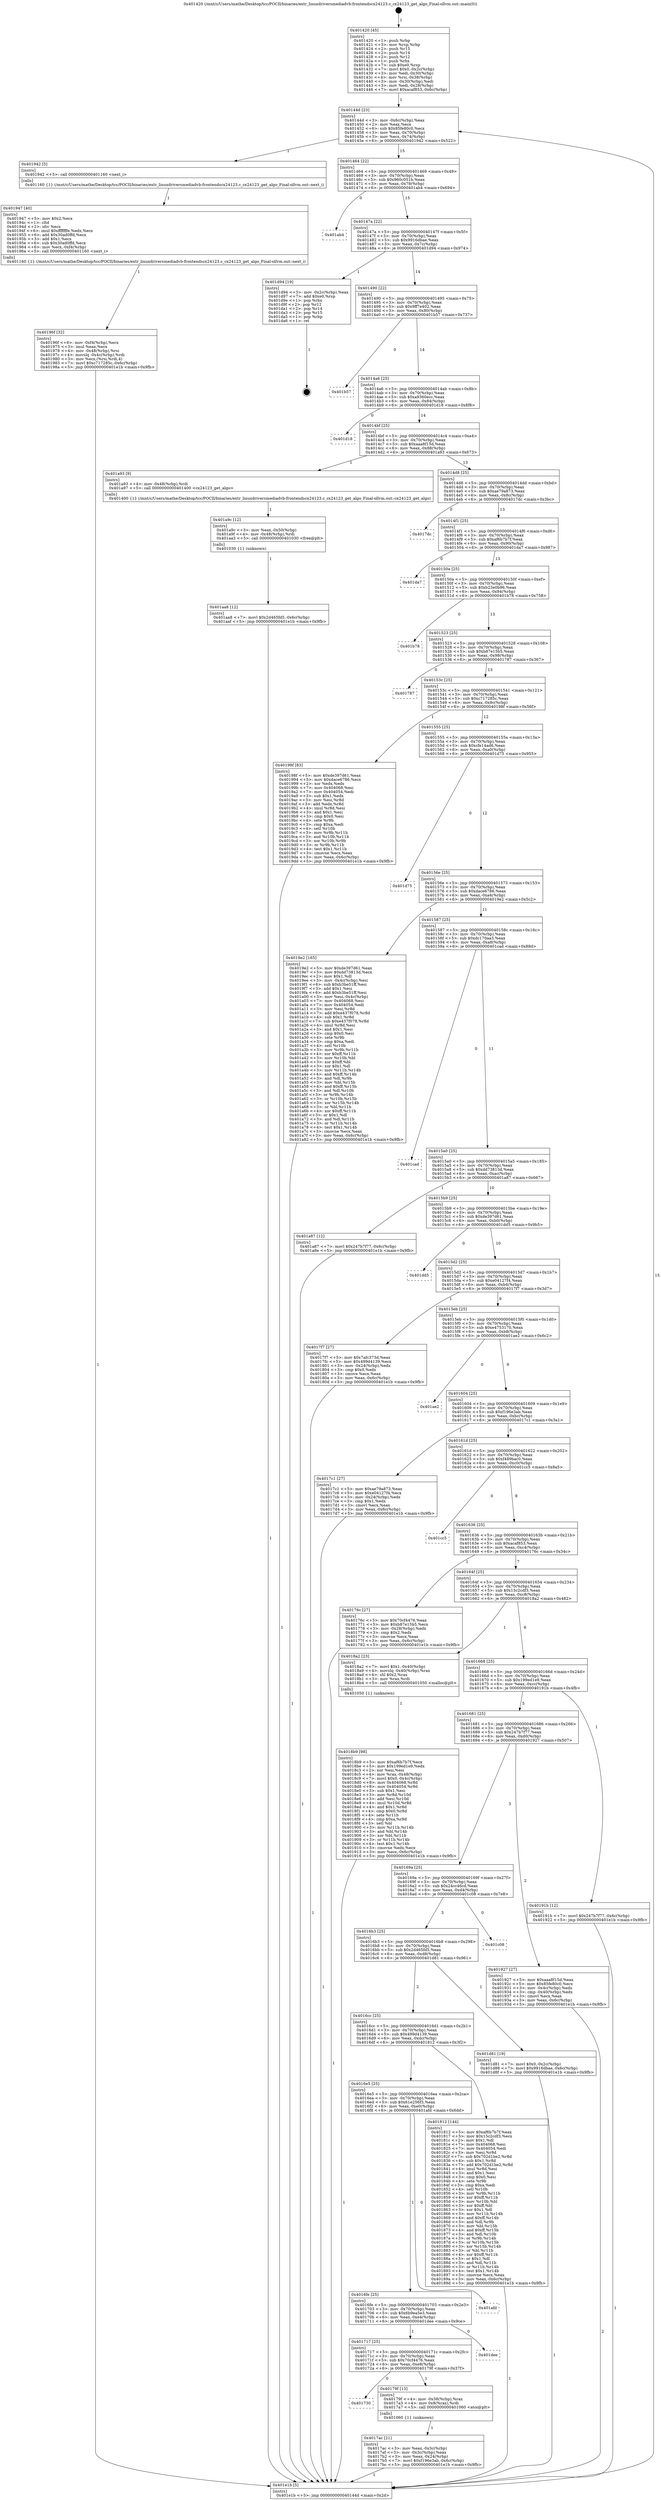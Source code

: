 digraph "0x401420" {
  label = "0x401420 (/mnt/c/Users/mathe/Desktop/tcc/POCII/binaries/extr_linuxdriversmediadvb-frontendscx24123.c_cx24123_get_algo_Final-ollvm.out::main(0))"
  labelloc = "t"
  node[shape=record]

  Entry [label="",width=0.3,height=0.3,shape=circle,fillcolor=black,style=filled]
  "0x40144d" [label="{
     0x40144d [23]\l
     | [instrs]\l
     &nbsp;&nbsp;0x40144d \<+3\>: mov -0x6c(%rbp),%eax\l
     &nbsp;&nbsp;0x401450 \<+2\>: mov %eax,%ecx\l
     &nbsp;&nbsp;0x401452 \<+6\>: sub $0x85fe80c0,%ecx\l
     &nbsp;&nbsp;0x401458 \<+3\>: mov %eax,-0x70(%rbp)\l
     &nbsp;&nbsp;0x40145b \<+3\>: mov %ecx,-0x74(%rbp)\l
     &nbsp;&nbsp;0x40145e \<+6\>: je 0000000000401942 \<main+0x522\>\l
  }"]
  "0x401942" [label="{
     0x401942 [5]\l
     | [instrs]\l
     &nbsp;&nbsp;0x401942 \<+5\>: call 0000000000401160 \<next_i\>\l
     | [calls]\l
     &nbsp;&nbsp;0x401160 \{1\} (/mnt/c/Users/mathe/Desktop/tcc/POCII/binaries/extr_linuxdriversmediadvb-frontendscx24123.c_cx24123_get_algo_Final-ollvm.out::next_i)\l
  }"]
  "0x401464" [label="{
     0x401464 [22]\l
     | [instrs]\l
     &nbsp;&nbsp;0x401464 \<+5\>: jmp 0000000000401469 \<main+0x49\>\l
     &nbsp;&nbsp;0x401469 \<+3\>: mov -0x70(%rbp),%eax\l
     &nbsp;&nbsp;0x40146c \<+5\>: sub $0x960c051b,%eax\l
     &nbsp;&nbsp;0x401471 \<+3\>: mov %eax,-0x78(%rbp)\l
     &nbsp;&nbsp;0x401474 \<+6\>: je 0000000000401ab4 \<main+0x694\>\l
  }"]
  Exit [label="",width=0.3,height=0.3,shape=circle,fillcolor=black,style=filled,peripheries=2]
  "0x401ab4" [label="{
     0x401ab4\l
  }", style=dashed]
  "0x40147a" [label="{
     0x40147a [22]\l
     | [instrs]\l
     &nbsp;&nbsp;0x40147a \<+5\>: jmp 000000000040147f \<main+0x5f\>\l
     &nbsp;&nbsp;0x40147f \<+3\>: mov -0x70(%rbp),%eax\l
     &nbsp;&nbsp;0x401482 \<+5\>: sub $0x9916dbae,%eax\l
     &nbsp;&nbsp;0x401487 \<+3\>: mov %eax,-0x7c(%rbp)\l
     &nbsp;&nbsp;0x40148a \<+6\>: je 0000000000401d94 \<main+0x974\>\l
  }"]
  "0x401aa8" [label="{
     0x401aa8 [12]\l
     | [instrs]\l
     &nbsp;&nbsp;0x401aa8 \<+7\>: movl $0x2d465fd5,-0x6c(%rbp)\l
     &nbsp;&nbsp;0x401aaf \<+5\>: jmp 0000000000401e1b \<main+0x9fb\>\l
  }"]
  "0x401d94" [label="{
     0x401d94 [19]\l
     | [instrs]\l
     &nbsp;&nbsp;0x401d94 \<+3\>: mov -0x2c(%rbp),%eax\l
     &nbsp;&nbsp;0x401d97 \<+7\>: add $0xe0,%rsp\l
     &nbsp;&nbsp;0x401d9e \<+1\>: pop %rbx\l
     &nbsp;&nbsp;0x401d9f \<+2\>: pop %r12\l
     &nbsp;&nbsp;0x401da1 \<+2\>: pop %r14\l
     &nbsp;&nbsp;0x401da3 \<+2\>: pop %r15\l
     &nbsp;&nbsp;0x401da5 \<+1\>: pop %rbp\l
     &nbsp;&nbsp;0x401da6 \<+1\>: ret\l
  }"]
  "0x401490" [label="{
     0x401490 [22]\l
     | [instrs]\l
     &nbsp;&nbsp;0x401490 \<+5\>: jmp 0000000000401495 \<main+0x75\>\l
     &nbsp;&nbsp;0x401495 \<+3\>: mov -0x70(%rbp),%eax\l
     &nbsp;&nbsp;0x401498 \<+5\>: sub $0x9ff7e402,%eax\l
     &nbsp;&nbsp;0x40149d \<+3\>: mov %eax,-0x80(%rbp)\l
     &nbsp;&nbsp;0x4014a0 \<+6\>: je 0000000000401b57 \<main+0x737\>\l
  }"]
  "0x401a9c" [label="{
     0x401a9c [12]\l
     | [instrs]\l
     &nbsp;&nbsp;0x401a9c \<+3\>: mov %eax,-0x50(%rbp)\l
     &nbsp;&nbsp;0x401a9f \<+4\>: mov -0x48(%rbp),%rdi\l
     &nbsp;&nbsp;0x401aa3 \<+5\>: call 0000000000401030 \<free@plt\>\l
     | [calls]\l
     &nbsp;&nbsp;0x401030 \{1\} (unknown)\l
  }"]
  "0x401b57" [label="{
     0x401b57\l
  }", style=dashed]
  "0x4014a6" [label="{
     0x4014a6 [25]\l
     | [instrs]\l
     &nbsp;&nbsp;0x4014a6 \<+5\>: jmp 00000000004014ab \<main+0x8b\>\l
     &nbsp;&nbsp;0x4014ab \<+3\>: mov -0x70(%rbp),%eax\l
     &nbsp;&nbsp;0x4014ae \<+5\>: sub $0xa9360ecc,%eax\l
     &nbsp;&nbsp;0x4014b3 \<+6\>: mov %eax,-0x84(%rbp)\l
     &nbsp;&nbsp;0x4014b9 \<+6\>: je 0000000000401d18 \<main+0x8f8\>\l
  }"]
  "0x40196f" [label="{
     0x40196f [32]\l
     | [instrs]\l
     &nbsp;&nbsp;0x40196f \<+6\>: mov -0xf4(%rbp),%ecx\l
     &nbsp;&nbsp;0x401975 \<+3\>: imul %eax,%ecx\l
     &nbsp;&nbsp;0x401978 \<+4\>: mov -0x48(%rbp),%rsi\l
     &nbsp;&nbsp;0x40197c \<+4\>: movslq -0x4c(%rbp),%rdi\l
     &nbsp;&nbsp;0x401980 \<+3\>: mov %ecx,(%rsi,%rdi,4)\l
     &nbsp;&nbsp;0x401983 \<+7\>: movl $0xc717285c,-0x6c(%rbp)\l
     &nbsp;&nbsp;0x40198a \<+5\>: jmp 0000000000401e1b \<main+0x9fb\>\l
  }"]
  "0x401d18" [label="{
     0x401d18\l
  }", style=dashed]
  "0x4014bf" [label="{
     0x4014bf [25]\l
     | [instrs]\l
     &nbsp;&nbsp;0x4014bf \<+5\>: jmp 00000000004014c4 \<main+0xa4\>\l
     &nbsp;&nbsp;0x4014c4 \<+3\>: mov -0x70(%rbp),%eax\l
     &nbsp;&nbsp;0x4014c7 \<+5\>: sub $0xaaa8f15d,%eax\l
     &nbsp;&nbsp;0x4014cc \<+6\>: mov %eax,-0x88(%rbp)\l
     &nbsp;&nbsp;0x4014d2 \<+6\>: je 0000000000401a93 \<main+0x673\>\l
  }"]
  "0x401947" [label="{
     0x401947 [40]\l
     | [instrs]\l
     &nbsp;&nbsp;0x401947 \<+5\>: mov $0x2,%ecx\l
     &nbsp;&nbsp;0x40194c \<+1\>: cltd\l
     &nbsp;&nbsp;0x40194d \<+2\>: idiv %ecx\l
     &nbsp;&nbsp;0x40194f \<+6\>: imul $0xfffffffe,%edx,%ecx\l
     &nbsp;&nbsp;0x401955 \<+6\>: add $0x30ad0ffd,%ecx\l
     &nbsp;&nbsp;0x40195b \<+3\>: add $0x1,%ecx\l
     &nbsp;&nbsp;0x40195e \<+6\>: sub $0x30ad0ffd,%ecx\l
     &nbsp;&nbsp;0x401964 \<+6\>: mov %ecx,-0xf4(%rbp)\l
     &nbsp;&nbsp;0x40196a \<+5\>: call 0000000000401160 \<next_i\>\l
     | [calls]\l
     &nbsp;&nbsp;0x401160 \{1\} (/mnt/c/Users/mathe/Desktop/tcc/POCII/binaries/extr_linuxdriversmediadvb-frontendscx24123.c_cx24123_get_algo_Final-ollvm.out::next_i)\l
  }"]
  "0x401a93" [label="{
     0x401a93 [9]\l
     | [instrs]\l
     &nbsp;&nbsp;0x401a93 \<+4\>: mov -0x48(%rbp),%rdi\l
     &nbsp;&nbsp;0x401a97 \<+5\>: call 0000000000401400 \<cx24123_get_algo\>\l
     | [calls]\l
     &nbsp;&nbsp;0x401400 \{1\} (/mnt/c/Users/mathe/Desktop/tcc/POCII/binaries/extr_linuxdriversmediadvb-frontendscx24123.c_cx24123_get_algo_Final-ollvm.out::cx24123_get_algo)\l
  }"]
  "0x4014d8" [label="{
     0x4014d8 [25]\l
     | [instrs]\l
     &nbsp;&nbsp;0x4014d8 \<+5\>: jmp 00000000004014dd \<main+0xbd\>\l
     &nbsp;&nbsp;0x4014dd \<+3\>: mov -0x70(%rbp),%eax\l
     &nbsp;&nbsp;0x4014e0 \<+5\>: sub $0xae79a873,%eax\l
     &nbsp;&nbsp;0x4014e5 \<+6\>: mov %eax,-0x8c(%rbp)\l
     &nbsp;&nbsp;0x4014eb \<+6\>: je 00000000004017dc \<main+0x3bc\>\l
  }"]
  "0x4018b9" [label="{
     0x4018b9 [98]\l
     | [instrs]\l
     &nbsp;&nbsp;0x4018b9 \<+5\>: mov $0xaf6b7b7f,%ecx\l
     &nbsp;&nbsp;0x4018be \<+5\>: mov $0x199ed1e9,%edx\l
     &nbsp;&nbsp;0x4018c3 \<+2\>: xor %esi,%esi\l
     &nbsp;&nbsp;0x4018c5 \<+4\>: mov %rax,-0x48(%rbp)\l
     &nbsp;&nbsp;0x4018c9 \<+7\>: movl $0x0,-0x4c(%rbp)\l
     &nbsp;&nbsp;0x4018d0 \<+8\>: mov 0x404068,%r8d\l
     &nbsp;&nbsp;0x4018d8 \<+8\>: mov 0x404054,%r9d\l
     &nbsp;&nbsp;0x4018e0 \<+3\>: sub $0x1,%esi\l
     &nbsp;&nbsp;0x4018e3 \<+3\>: mov %r8d,%r10d\l
     &nbsp;&nbsp;0x4018e6 \<+3\>: add %esi,%r10d\l
     &nbsp;&nbsp;0x4018e9 \<+4\>: imul %r10d,%r8d\l
     &nbsp;&nbsp;0x4018ed \<+4\>: and $0x1,%r8d\l
     &nbsp;&nbsp;0x4018f1 \<+4\>: cmp $0x0,%r8d\l
     &nbsp;&nbsp;0x4018f5 \<+4\>: sete %r11b\l
     &nbsp;&nbsp;0x4018f9 \<+4\>: cmp $0xa,%r9d\l
     &nbsp;&nbsp;0x4018fd \<+3\>: setl %bl\l
     &nbsp;&nbsp;0x401900 \<+3\>: mov %r11b,%r14b\l
     &nbsp;&nbsp;0x401903 \<+3\>: and %bl,%r14b\l
     &nbsp;&nbsp;0x401906 \<+3\>: xor %bl,%r11b\l
     &nbsp;&nbsp;0x401909 \<+3\>: or %r11b,%r14b\l
     &nbsp;&nbsp;0x40190c \<+4\>: test $0x1,%r14b\l
     &nbsp;&nbsp;0x401910 \<+3\>: cmovne %edx,%ecx\l
     &nbsp;&nbsp;0x401913 \<+3\>: mov %ecx,-0x6c(%rbp)\l
     &nbsp;&nbsp;0x401916 \<+5\>: jmp 0000000000401e1b \<main+0x9fb\>\l
  }"]
  "0x4017dc" [label="{
     0x4017dc\l
  }", style=dashed]
  "0x4014f1" [label="{
     0x4014f1 [25]\l
     | [instrs]\l
     &nbsp;&nbsp;0x4014f1 \<+5\>: jmp 00000000004014f6 \<main+0xd6\>\l
     &nbsp;&nbsp;0x4014f6 \<+3\>: mov -0x70(%rbp),%eax\l
     &nbsp;&nbsp;0x4014f9 \<+5\>: sub $0xaf6b7b7f,%eax\l
     &nbsp;&nbsp;0x4014fe \<+6\>: mov %eax,-0x90(%rbp)\l
     &nbsp;&nbsp;0x401504 \<+6\>: je 0000000000401da7 \<main+0x987\>\l
  }"]
  "0x4017ac" [label="{
     0x4017ac [21]\l
     | [instrs]\l
     &nbsp;&nbsp;0x4017ac \<+3\>: mov %eax,-0x3c(%rbp)\l
     &nbsp;&nbsp;0x4017af \<+3\>: mov -0x3c(%rbp),%eax\l
     &nbsp;&nbsp;0x4017b2 \<+3\>: mov %eax,-0x24(%rbp)\l
     &nbsp;&nbsp;0x4017b5 \<+7\>: movl $0xf196e3ab,-0x6c(%rbp)\l
     &nbsp;&nbsp;0x4017bc \<+5\>: jmp 0000000000401e1b \<main+0x9fb\>\l
  }"]
  "0x401da7" [label="{
     0x401da7\l
  }", style=dashed]
  "0x40150a" [label="{
     0x40150a [25]\l
     | [instrs]\l
     &nbsp;&nbsp;0x40150a \<+5\>: jmp 000000000040150f \<main+0xef\>\l
     &nbsp;&nbsp;0x40150f \<+3\>: mov -0x70(%rbp),%eax\l
     &nbsp;&nbsp;0x401512 \<+5\>: sub $0xb23e0b96,%eax\l
     &nbsp;&nbsp;0x401517 \<+6\>: mov %eax,-0x94(%rbp)\l
     &nbsp;&nbsp;0x40151d \<+6\>: je 0000000000401b78 \<main+0x758\>\l
  }"]
  "0x401730" [label="{
     0x401730\l
  }", style=dashed]
  "0x401b78" [label="{
     0x401b78\l
  }", style=dashed]
  "0x401523" [label="{
     0x401523 [25]\l
     | [instrs]\l
     &nbsp;&nbsp;0x401523 \<+5\>: jmp 0000000000401528 \<main+0x108\>\l
     &nbsp;&nbsp;0x401528 \<+3\>: mov -0x70(%rbp),%eax\l
     &nbsp;&nbsp;0x40152b \<+5\>: sub $0xb87e15b5,%eax\l
     &nbsp;&nbsp;0x401530 \<+6\>: mov %eax,-0x98(%rbp)\l
     &nbsp;&nbsp;0x401536 \<+6\>: je 0000000000401787 \<main+0x367\>\l
  }"]
  "0x40179f" [label="{
     0x40179f [13]\l
     | [instrs]\l
     &nbsp;&nbsp;0x40179f \<+4\>: mov -0x38(%rbp),%rax\l
     &nbsp;&nbsp;0x4017a3 \<+4\>: mov 0x8(%rax),%rdi\l
     &nbsp;&nbsp;0x4017a7 \<+5\>: call 0000000000401060 \<atoi@plt\>\l
     | [calls]\l
     &nbsp;&nbsp;0x401060 \{1\} (unknown)\l
  }"]
  "0x401787" [label="{
     0x401787\l
  }", style=dashed]
  "0x40153c" [label="{
     0x40153c [25]\l
     | [instrs]\l
     &nbsp;&nbsp;0x40153c \<+5\>: jmp 0000000000401541 \<main+0x121\>\l
     &nbsp;&nbsp;0x401541 \<+3\>: mov -0x70(%rbp),%eax\l
     &nbsp;&nbsp;0x401544 \<+5\>: sub $0xc717285c,%eax\l
     &nbsp;&nbsp;0x401549 \<+6\>: mov %eax,-0x9c(%rbp)\l
     &nbsp;&nbsp;0x40154f \<+6\>: je 000000000040198f \<main+0x56f\>\l
  }"]
  "0x401717" [label="{
     0x401717 [25]\l
     | [instrs]\l
     &nbsp;&nbsp;0x401717 \<+5\>: jmp 000000000040171c \<main+0x2fc\>\l
     &nbsp;&nbsp;0x40171c \<+3\>: mov -0x70(%rbp),%eax\l
     &nbsp;&nbsp;0x40171f \<+5\>: sub $0x70cf4476,%eax\l
     &nbsp;&nbsp;0x401724 \<+6\>: mov %eax,-0xe8(%rbp)\l
     &nbsp;&nbsp;0x40172a \<+6\>: je 000000000040179f \<main+0x37f\>\l
  }"]
  "0x40198f" [label="{
     0x40198f [83]\l
     | [instrs]\l
     &nbsp;&nbsp;0x40198f \<+5\>: mov $0xde397d61,%eax\l
     &nbsp;&nbsp;0x401994 \<+5\>: mov $0xdace6786,%ecx\l
     &nbsp;&nbsp;0x401999 \<+2\>: xor %edx,%edx\l
     &nbsp;&nbsp;0x40199b \<+7\>: mov 0x404068,%esi\l
     &nbsp;&nbsp;0x4019a2 \<+7\>: mov 0x404054,%edi\l
     &nbsp;&nbsp;0x4019a9 \<+3\>: sub $0x1,%edx\l
     &nbsp;&nbsp;0x4019ac \<+3\>: mov %esi,%r8d\l
     &nbsp;&nbsp;0x4019af \<+3\>: add %edx,%r8d\l
     &nbsp;&nbsp;0x4019b2 \<+4\>: imul %r8d,%esi\l
     &nbsp;&nbsp;0x4019b6 \<+3\>: and $0x1,%esi\l
     &nbsp;&nbsp;0x4019b9 \<+3\>: cmp $0x0,%esi\l
     &nbsp;&nbsp;0x4019bc \<+4\>: sete %r9b\l
     &nbsp;&nbsp;0x4019c0 \<+3\>: cmp $0xa,%edi\l
     &nbsp;&nbsp;0x4019c3 \<+4\>: setl %r10b\l
     &nbsp;&nbsp;0x4019c7 \<+3\>: mov %r9b,%r11b\l
     &nbsp;&nbsp;0x4019ca \<+3\>: and %r10b,%r11b\l
     &nbsp;&nbsp;0x4019cd \<+3\>: xor %r10b,%r9b\l
     &nbsp;&nbsp;0x4019d0 \<+3\>: or %r9b,%r11b\l
     &nbsp;&nbsp;0x4019d3 \<+4\>: test $0x1,%r11b\l
     &nbsp;&nbsp;0x4019d7 \<+3\>: cmovne %ecx,%eax\l
     &nbsp;&nbsp;0x4019da \<+3\>: mov %eax,-0x6c(%rbp)\l
     &nbsp;&nbsp;0x4019dd \<+5\>: jmp 0000000000401e1b \<main+0x9fb\>\l
  }"]
  "0x401555" [label="{
     0x401555 [25]\l
     | [instrs]\l
     &nbsp;&nbsp;0x401555 \<+5\>: jmp 000000000040155a \<main+0x13a\>\l
     &nbsp;&nbsp;0x40155a \<+3\>: mov -0x70(%rbp),%eax\l
     &nbsp;&nbsp;0x40155d \<+5\>: sub $0xcfe14ad6,%eax\l
     &nbsp;&nbsp;0x401562 \<+6\>: mov %eax,-0xa0(%rbp)\l
     &nbsp;&nbsp;0x401568 \<+6\>: je 0000000000401d75 \<main+0x955\>\l
  }"]
  "0x401dee" [label="{
     0x401dee\l
  }", style=dashed]
  "0x401d75" [label="{
     0x401d75\l
  }", style=dashed]
  "0x40156e" [label="{
     0x40156e [25]\l
     | [instrs]\l
     &nbsp;&nbsp;0x40156e \<+5\>: jmp 0000000000401573 \<main+0x153\>\l
     &nbsp;&nbsp;0x401573 \<+3\>: mov -0x70(%rbp),%eax\l
     &nbsp;&nbsp;0x401576 \<+5\>: sub $0xdace6786,%eax\l
     &nbsp;&nbsp;0x40157b \<+6\>: mov %eax,-0xa4(%rbp)\l
     &nbsp;&nbsp;0x401581 \<+6\>: je 00000000004019e2 \<main+0x5c2\>\l
  }"]
  "0x4016fe" [label="{
     0x4016fe [25]\l
     | [instrs]\l
     &nbsp;&nbsp;0x4016fe \<+5\>: jmp 0000000000401703 \<main+0x2e3\>\l
     &nbsp;&nbsp;0x401703 \<+3\>: mov -0x70(%rbp),%eax\l
     &nbsp;&nbsp;0x401706 \<+5\>: sub $0x6b9ea5e3,%eax\l
     &nbsp;&nbsp;0x40170b \<+6\>: mov %eax,-0xe4(%rbp)\l
     &nbsp;&nbsp;0x401711 \<+6\>: je 0000000000401dee \<main+0x9ce\>\l
  }"]
  "0x4019e2" [label="{
     0x4019e2 [165]\l
     | [instrs]\l
     &nbsp;&nbsp;0x4019e2 \<+5\>: mov $0xde397d61,%eax\l
     &nbsp;&nbsp;0x4019e7 \<+5\>: mov $0xdd73813d,%ecx\l
     &nbsp;&nbsp;0x4019ec \<+2\>: mov $0x1,%dl\l
     &nbsp;&nbsp;0x4019ee \<+3\>: mov -0x4c(%rbp),%esi\l
     &nbsp;&nbsp;0x4019f1 \<+6\>: sub $0xb3be51ff,%esi\l
     &nbsp;&nbsp;0x4019f7 \<+3\>: add $0x1,%esi\l
     &nbsp;&nbsp;0x4019fa \<+6\>: add $0xb3be51ff,%esi\l
     &nbsp;&nbsp;0x401a00 \<+3\>: mov %esi,-0x4c(%rbp)\l
     &nbsp;&nbsp;0x401a03 \<+7\>: mov 0x404068,%esi\l
     &nbsp;&nbsp;0x401a0a \<+7\>: mov 0x404054,%edi\l
     &nbsp;&nbsp;0x401a11 \<+3\>: mov %esi,%r8d\l
     &nbsp;&nbsp;0x401a14 \<+7\>: add $0xe437f078,%r8d\l
     &nbsp;&nbsp;0x401a1b \<+4\>: sub $0x1,%r8d\l
     &nbsp;&nbsp;0x401a1f \<+7\>: sub $0xe437f078,%r8d\l
     &nbsp;&nbsp;0x401a26 \<+4\>: imul %r8d,%esi\l
     &nbsp;&nbsp;0x401a2a \<+3\>: and $0x1,%esi\l
     &nbsp;&nbsp;0x401a2d \<+3\>: cmp $0x0,%esi\l
     &nbsp;&nbsp;0x401a30 \<+4\>: sete %r9b\l
     &nbsp;&nbsp;0x401a34 \<+3\>: cmp $0xa,%edi\l
     &nbsp;&nbsp;0x401a37 \<+4\>: setl %r10b\l
     &nbsp;&nbsp;0x401a3b \<+3\>: mov %r9b,%r11b\l
     &nbsp;&nbsp;0x401a3e \<+4\>: xor $0xff,%r11b\l
     &nbsp;&nbsp;0x401a42 \<+3\>: mov %r10b,%bl\l
     &nbsp;&nbsp;0x401a45 \<+3\>: xor $0xff,%bl\l
     &nbsp;&nbsp;0x401a48 \<+3\>: xor $0x1,%dl\l
     &nbsp;&nbsp;0x401a4b \<+3\>: mov %r11b,%r14b\l
     &nbsp;&nbsp;0x401a4e \<+4\>: and $0xff,%r14b\l
     &nbsp;&nbsp;0x401a52 \<+3\>: and %dl,%r9b\l
     &nbsp;&nbsp;0x401a55 \<+3\>: mov %bl,%r15b\l
     &nbsp;&nbsp;0x401a58 \<+4\>: and $0xff,%r15b\l
     &nbsp;&nbsp;0x401a5c \<+3\>: and %dl,%r10b\l
     &nbsp;&nbsp;0x401a5f \<+3\>: or %r9b,%r14b\l
     &nbsp;&nbsp;0x401a62 \<+3\>: or %r10b,%r15b\l
     &nbsp;&nbsp;0x401a65 \<+3\>: xor %r15b,%r14b\l
     &nbsp;&nbsp;0x401a68 \<+3\>: or %bl,%r11b\l
     &nbsp;&nbsp;0x401a6b \<+4\>: xor $0xff,%r11b\l
     &nbsp;&nbsp;0x401a6f \<+3\>: or $0x1,%dl\l
     &nbsp;&nbsp;0x401a72 \<+3\>: and %dl,%r11b\l
     &nbsp;&nbsp;0x401a75 \<+3\>: or %r11b,%r14b\l
     &nbsp;&nbsp;0x401a78 \<+4\>: test $0x1,%r14b\l
     &nbsp;&nbsp;0x401a7c \<+3\>: cmovne %ecx,%eax\l
     &nbsp;&nbsp;0x401a7f \<+3\>: mov %eax,-0x6c(%rbp)\l
     &nbsp;&nbsp;0x401a82 \<+5\>: jmp 0000000000401e1b \<main+0x9fb\>\l
  }"]
  "0x401587" [label="{
     0x401587 [25]\l
     | [instrs]\l
     &nbsp;&nbsp;0x401587 \<+5\>: jmp 000000000040158c \<main+0x16c\>\l
     &nbsp;&nbsp;0x40158c \<+3\>: mov -0x70(%rbp),%eax\l
     &nbsp;&nbsp;0x40158f \<+5\>: sub $0xdc170aa3,%eax\l
     &nbsp;&nbsp;0x401594 \<+6\>: mov %eax,-0xa8(%rbp)\l
     &nbsp;&nbsp;0x40159a \<+6\>: je 0000000000401cad \<main+0x88d\>\l
  }"]
  "0x401afd" [label="{
     0x401afd\l
  }", style=dashed]
  "0x401cad" [label="{
     0x401cad\l
  }", style=dashed]
  "0x4015a0" [label="{
     0x4015a0 [25]\l
     | [instrs]\l
     &nbsp;&nbsp;0x4015a0 \<+5\>: jmp 00000000004015a5 \<main+0x185\>\l
     &nbsp;&nbsp;0x4015a5 \<+3\>: mov -0x70(%rbp),%eax\l
     &nbsp;&nbsp;0x4015a8 \<+5\>: sub $0xdd73813d,%eax\l
     &nbsp;&nbsp;0x4015ad \<+6\>: mov %eax,-0xac(%rbp)\l
     &nbsp;&nbsp;0x4015b3 \<+6\>: je 0000000000401a87 \<main+0x667\>\l
  }"]
  "0x4016e5" [label="{
     0x4016e5 [25]\l
     | [instrs]\l
     &nbsp;&nbsp;0x4016e5 \<+5\>: jmp 00000000004016ea \<main+0x2ca\>\l
     &nbsp;&nbsp;0x4016ea \<+3\>: mov -0x70(%rbp),%eax\l
     &nbsp;&nbsp;0x4016ed \<+5\>: sub $0x61e256f3,%eax\l
     &nbsp;&nbsp;0x4016f2 \<+6\>: mov %eax,-0xe0(%rbp)\l
     &nbsp;&nbsp;0x4016f8 \<+6\>: je 0000000000401afd \<main+0x6dd\>\l
  }"]
  "0x401a87" [label="{
     0x401a87 [12]\l
     | [instrs]\l
     &nbsp;&nbsp;0x401a87 \<+7\>: movl $0x247b7f77,-0x6c(%rbp)\l
     &nbsp;&nbsp;0x401a8e \<+5\>: jmp 0000000000401e1b \<main+0x9fb\>\l
  }"]
  "0x4015b9" [label="{
     0x4015b9 [25]\l
     | [instrs]\l
     &nbsp;&nbsp;0x4015b9 \<+5\>: jmp 00000000004015be \<main+0x19e\>\l
     &nbsp;&nbsp;0x4015be \<+3\>: mov -0x70(%rbp),%eax\l
     &nbsp;&nbsp;0x4015c1 \<+5\>: sub $0xde397d61,%eax\l
     &nbsp;&nbsp;0x4015c6 \<+6\>: mov %eax,-0xb0(%rbp)\l
     &nbsp;&nbsp;0x4015cc \<+6\>: je 0000000000401dd5 \<main+0x9b5\>\l
  }"]
  "0x401812" [label="{
     0x401812 [144]\l
     | [instrs]\l
     &nbsp;&nbsp;0x401812 \<+5\>: mov $0xaf6b7b7f,%eax\l
     &nbsp;&nbsp;0x401817 \<+5\>: mov $0x15c2cdf3,%ecx\l
     &nbsp;&nbsp;0x40181c \<+2\>: mov $0x1,%dl\l
     &nbsp;&nbsp;0x40181e \<+7\>: mov 0x404068,%esi\l
     &nbsp;&nbsp;0x401825 \<+7\>: mov 0x404054,%edi\l
     &nbsp;&nbsp;0x40182c \<+3\>: mov %esi,%r8d\l
     &nbsp;&nbsp;0x40182f \<+7\>: sub $0x702d1be2,%r8d\l
     &nbsp;&nbsp;0x401836 \<+4\>: sub $0x1,%r8d\l
     &nbsp;&nbsp;0x40183a \<+7\>: add $0x702d1be2,%r8d\l
     &nbsp;&nbsp;0x401841 \<+4\>: imul %r8d,%esi\l
     &nbsp;&nbsp;0x401845 \<+3\>: and $0x1,%esi\l
     &nbsp;&nbsp;0x401848 \<+3\>: cmp $0x0,%esi\l
     &nbsp;&nbsp;0x40184b \<+4\>: sete %r9b\l
     &nbsp;&nbsp;0x40184f \<+3\>: cmp $0xa,%edi\l
     &nbsp;&nbsp;0x401852 \<+4\>: setl %r10b\l
     &nbsp;&nbsp;0x401856 \<+3\>: mov %r9b,%r11b\l
     &nbsp;&nbsp;0x401859 \<+4\>: xor $0xff,%r11b\l
     &nbsp;&nbsp;0x40185d \<+3\>: mov %r10b,%bl\l
     &nbsp;&nbsp;0x401860 \<+3\>: xor $0xff,%bl\l
     &nbsp;&nbsp;0x401863 \<+3\>: xor $0x1,%dl\l
     &nbsp;&nbsp;0x401866 \<+3\>: mov %r11b,%r14b\l
     &nbsp;&nbsp;0x401869 \<+4\>: and $0xff,%r14b\l
     &nbsp;&nbsp;0x40186d \<+3\>: and %dl,%r9b\l
     &nbsp;&nbsp;0x401870 \<+3\>: mov %bl,%r15b\l
     &nbsp;&nbsp;0x401873 \<+4\>: and $0xff,%r15b\l
     &nbsp;&nbsp;0x401877 \<+3\>: and %dl,%r10b\l
     &nbsp;&nbsp;0x40187a \<+3\>: or %r9b,%r14b\l
     &nbsp;&nbsp;0x40187d \<+3\>: or %r10b,%r15b\l
     &nbsp;&nbsp;0x401880 \<+3\>: xor %r15b,%r14b\l
     &nbsp;&nbsp;0x401883 \<+3\>: or %bl,%r11b\l
     &nbsp;&nbsp;0x401886 \<+4\>: xor $0xff,%r11b\l
     &nbsp;&nbsp;0x40188a \<+3\>: or $0x1,%dl\l
     &nbsp;&nbsp;0x40188d \<+3\>: and %dl,%r11b\l
     &nbsp;&nbsp;0x401890 \<+3\>: or %r11b,%r14b\l
     &nbsp;&nbsp;0x401893 \<+4\>: test $0x1,%r14b\l
     &nbsp;&nbsp;0x401897 \<+3\>: cmovne %ecx,%eax\l
     &nbsp;&nbsp;0x40189a \<+3\>: mov %eax,-0x6c(%rbp)\l
     &nbsp;&nbsp;0x40189d \<+5\>: jmp 0000000000401e1b \<main+0x9fb\>\l
  }"]
  "0x401dd5" [label="{
     0x401dd5\l
  }", style=dashed]
  "0x4015d2" [label="{
     0x4015d2 [25]\l
     | [instrs]\l
     &nbsp;&nbsp;0x4015d2 \<+5\>: jmp 00000000004015d7 \<main+0x1b7\>\l
     &nbsp;&nbsp;0x4015d7 \<+3\>: mov -0x70(%rbp),%eax\l
     &nbsp;&nbsp;0x4015da \<+5\>: sub $0xe04127f4,%eax\l
     &nbsp;&nbsp;0x4015df \<+6\>: mov %eax,-0xb4(%rbp)\l
     &nbsp;&nbsp;0x4015e5 \<+6\>: je 00000000004017f7 \<main+0x3d7\>\l
  }"]
  "0x4016cc" [label="{
     0x4016cc [25]\l
     | [instrs]\l
     &nbsp;&nbsp;0x4016cc \<+5\>: jmp 00000000004016d1 \<main+0x2b1\>\l
     &nbsp;&nbsp;0x4016d1 \<+3\>: mov -0x70(%rbp),%eax\l
     &nbsp;&nbsp;0x4016d4 \<+5\>: sub $0x499d4139,%eax\l
     &nbsp;&nbsp;0x4016d9 \<+6\>: mov %eax,-0xdc(%rbp)\l
     &nbsp;&nbsp;0x4016df \<+6\>: je 0000000000401812 \<main+0x3f2\>\l
  }"]
  "0x4017f7" [label="{
     0x4017f7 [27]\l
     | [instrs]\l
     &nbsp;&nbsp;0x4017f7 \<+5\>: mov $0x7afc373d,%eax\l
     &nbsp;&nbsp;0x4017fc \<+5\>: mov $0x499d4139,%ecx\l
     &nbsp;&nbsp;0x401801 \<+3\>: mov -0x24(%rbp),%edx\l
     &nbsp;&nbsp;0x401804 \<+3\>: cmp $0x0,%edx\l
     &nbsp;&nbsp;0x401807 \<+3\>: cmove %ecx,%eax\l
     &nbsp;&nbsp;0x40180a \<+3\>: mov %eax,-0x6c(%rbp)\l
     &nbsp;&nbsp;0x40180d \<+5\>: jmp 0000000000401e1b \<main+0x9fb\>\l
  }"]
  "0x4015eb" [label="{
     0x4015eb [25]\l
     | [instrs]\l
     &nbsp;&nbsp;0x4015eb \<+5\>: jmp 00000000004015f0 \<main+0x1d0\>\l
     &nbsp;&nbsp;0x4015f0 \<+3\>: mov -0x70(%rbp),%eax\l
     &nbsp;&nbsp;0x4015f3 \<+5\>: sub $0xe4753170,%eax\l
     &nbsp;&nbsp;0x4015f8 \<+6\>: mov %eax,-0xb8(%rbp)\l
     &nbsp;&nbsp;0x4015fe \<+6\>: je 0000000000401ae2 \<main+0x6c2\>\l
  }"]
  "0x401d81" [label="{
     0x401d81 [19]\l
     | [instrs]\l
     &nbsp;&nbsp;0x401d81 \<+7\>: movl $0x0,-0x2c(%rbp)\l
     &nbsp;&nbsp;0x401d88 \<+7\>: movl $0x9916dbae,-0x6c(%rbp)\l
     &nbsp;&nbsp;0x401d8f \<+5\>: jmp 0000000000401e1b \<main+0x9fb\>\l
  }"]
  "0x401ae2" [label="{
     0x401ae2\l
  }", style=dashed]
  "0x401604" [label="{
     0x401604 [25]\l
     | [instrs]\l
     &nbsp;&nbsp;0x401604 \<+5\>: jmp 0000000000401609 \<main+0x1e9\>\l
     &nbsp;&nbsp;0x401609 \<+3\>: mov -0x70(%rbp),%eax\l
     &nbsp;&nbsp;0x40160c \<+5\>: sub $0xf196e3ab,%eax\l
     &nbsp;&nbsp;0x401611 \<+6\>: mov %eax,-0xbc(%rbp)\l
     &nbsp;&nbsp;0x401617 \<+6\>: je 00000000004017c1 \<main+0x3a1\>\l
  }"]
  "0x4016b3" [label="{
     0x4016b3 [25]\l
     | [instrs]\l
     &nbsp;&nbsp;0x4016b3 \<+5\>: jmp 00000000004016b8 \<main+0x298\>\l
     &nbsp;&nbsp;0x4016b8 \<+3\>: mov -0x70(%rbp),%eax\l
     &nbsp;&nbsp;0x4016bb \<+5\>: sub $0x2d465fd5,%eax\l
     &nbsp;&nbsp;0x4016c0 \<+6\>: mov %eax,-0xd8(%rbp)\l
     &nbsp;&nbsp;0x4016c6 \<+6\>: je 0000000000401d81 \<main+0x961\>\l
  }"]
  "0x4017c1" [label="{
     0x4017c1 [27]\l
     | [instrs]\l
     &nbsp;&nbsp;0x4017c1 \<+5\>: mov $0xae79a873,%eax\l
     &nbsp;&nbsp;0x4017c6 \<+5\>: mov $0xe04127f4,%ecx\l
     &nbsp;&nbsp;0x4017cb \<+3\>: mov -0x24(%rbp),%edx\l
     &nbsp;&nbsp;0x4017ce \<+3\>: cmp $0x1,%edx\l
     &nbsp;&nbsp;0x4017d1 \<+3\>: cmovl %ecx,%eax\l
     &nbsp;&nbsp;0x4017d4 \<+3\>: mov %eax,-0x6c(%rbp)\l
     &nbsp;&nbsp;0x4017d7 \<+5\>: jmp 0000000000401e1b \<main+0x9fb\>\l
  }"]
  "0x40161d" [label="{
     0x40161d [25]\l
     | [instrs]\l
     &nbsp;&nbsp;0x40161d \<+5\>: jmp 0000000000401622 \<main+0x202\>\l
     &nbsp;&nbsp;0x401622 \<+3\>: mov -0x70(%rbp),%eax\l
     &nbsp;&nbsp;0x401625 \<+5\>: sub $0xf489bac0,%eax\l
     &nbsp;&nbsp;0x40162a \<+6\>: mov %eax,-0xc0(%rbp)\l
     &nbsp;&nbsp;0x401630 \<+6\>: je 0000000000401cc5 \<main+0x8a5\>\l
  }"]
  "0x401c08" [label="{
     0x401c08\l
  }", style=dashed]
  "0x401cc5" [label="{
     0x401cc5\l
  }", style=dashed]
  "0x401636" [label="{
     0x401636 [25]\l
     | [instrs]\l
     &nbsp;&nbsp;0x401636 \<+5\>: jmp 000000000040163b \<main+0x21b\>\l
     &nbsp;&nbsp;0x40163b \<+3\>: mov -0x70(%rbp),%eax\l
     &nbsp;&nbsp;0x40163e \<+5\>: sub $0xacaf853,%eax\l
     &nbsp;&nbsp;0x401643 \<+6\>: mov %eax,-0xc4(%rbp)\l
     &nbsp;&nbsp;0x401649 \<+6\>: je 000000000040176c \<main+0x34c\>\l
  }"]
  "0x40169a" [label="{
     0x40169a [25]\l
     | [instrs]\l
     &nbsp;&nbsp;0x40169a \<+5\>: jmp 000000000040169f \<main+0x27f\>\l
     &nbsp;&nbsp;0x40169f \<+3\>: mov -0x70(%rbp),%eax\l
     &nbsp;&nbsp;0x4016a2 \<+5\>: sub $0x24cc46cd,%eax\l
     &nbsp;&nbsp;0x4016a7 \<+6\>: mov %eax,-0xd4(%rbp)\l
     &nbsp;&nbsp;0x4016ad \<+6\>: je 0000000000401c08 \<main+0x7e8\>\l
  }"]
  "0x40176c" [label="{
     0x40176c [27]\l
     | [instrs]\l
     &nbsp;&nbsp;0x40176c \<+5\>: mov $0x70cf4476,%eax\l
     &nbsp;&nbsp;0x401771 \<+5\>: mov $0xb87e15b5,%ecx\l
     &nbsp;&nbsp;0x401776 \<+3\>: mov -0x28(%rbp),%edx\l
     &nbsp;&nbsp;0x401779 \<+3\>: cmp $0x2,%edx\l
     &nbsp;&nbsp;0x40177c \<+3\>: cmovne %ecx,%eax\l
     &nbsp;&nbsp;0x40177f \<+3\>: mov %eax,-0x6c(%rbp)\l
     &nbsp;&nbsp;0x401782 \<+5\>: jmp 0000000000401e1b \<main+0x9fb\>\l
  }"]
  "0x40164f" [label="{
     0x40164f [25]\l
     | [instrs]\l
     &nbsp;&nbsp;0x40164f \<+5\>: jmp 0000000000401654 \<main+0x234\>\l
     &nbsp;&nbsp;0x401654 \<+3\>: mov -0x70(%rbp),%eax\l
     &nbsp;&nbsp;0x401657 \<+5\>: sub $0x15c2cdf3,%eax\l
     &nbsp;&nbsp;0x40165c \<+6\>: mov %eax,-0xc8(%rbp)\l
     &nbsp;&nbsp;0x401662 \<+6\>: je 00000000004018a2 \<main+0x482\>\l
  }"]
  "0x401e1b" [label="{
     0x401e1b [5]\l
     | [instrs]\l
     &nbsp;&nbsp;0x401e1b \<+5\>: jmp 000000000040144d \<main+0x2d\>\l
  }"]
  "0x401420" [label="{
     0x401420 [45]\l
     | [instrs]\l
     &nbsp;&nbsp;0x401420 \<+1\>: push %rbp\l
     &nbsp;&nbsp;0x401421 \<+3\>: mov %rsp,%rbp\l
     &nbsp;&nbsp;0x401424 \<+2\>: push %r15\l
     &nbsp;&nbsp;0x401426 \<+2\>: push %r14\l
     &nbsp;&nbsp;0x401428 \<+2\>: push %r12\l
     &nbsp;&nbsp;0x40142a \<+1\>: push %rbx\l
     &nbsp;&nbsp;0x40142b \<+7\>: sub $0xe0,%rsp\l
     &nbsp;&nbsp;0x401432 \<+7\>: movl $0x0,-0x2c(%rbp)\l
     &nbsp;&nbsp;0x401439 \<+3\>: mov %edi,-0x30(%rbp)\l
     &nbsp;&nbsp;0x40143c \<+4\>: mov %rsi,-0x38(%rbp)\l
     &nbsp;&nbsp;0x401440 \<+3\>: mov -0x30(%rbp),%edi\l
     &nbsp;&nbsp;0x401443 \<+3\>: mov %edi,-0x28(%rbp)\l
     &nbsp;&nbsp;0x401446 \<+7\>: movl $0xacaf853,-0x6c(%rbp)\l
  }"]
  "0x401927" [label="{
     0x401927 [27]\l
     | [instrs]\l
     &nbsp;&nbsp;0x401927 \<+5\>: mov $0xaaa8f15d,%eax\l
     &nbsp;&nbsp;0x40192c \<+5\>: mov $0x85fe80c0,%ecx\l
     &nbsp;&nbsp;0x401931 \<+3\>: mov -0x4c(%rbp),%edx\l
     &nbsp;&nbsp;0x401934 \<+3\>: cmp -0x40(%rbp),%edx\l
     &nbsp;&nbsp;0x401937 \<+3\>: cmovl %ecx,%eax\l
     &nbsp;&nbsp;0x40193a \<+3\>: mov %eax,-0x6c(%rbp)\l
     &nbsp;&nbsp;0x40193d \<+5\>: jmp 0000000000401e1b \<main+0x9fb\>\l
  }"]
  "0x4018a2" [label="{
     0x4018a2 [23]\l
     | [instrs]\l
     &nbsp;&nbsp;0x4018a2 \<+7\>: movl $0x1,-0x40(%rbp)\l
     &nbsp;&nbsp;0x4018a9 \<+4\>: movslq -0x40(%rbp),%rax\l
     &nbsp;&nbsp;0x4018ad \<+4\>: shl $0x2,%rax\l
     &nbsp;&nbsp;0x4018b1 \<+3\>: mov %rax,%rdi\l
     &nbsp;&nbsp;0x4018b4 \<+5\>: call 0000000000401050 \<malloc@plt\>\l
     | [calls]\l
     &nbsp;&nbsp;0x401050 \{1\} (unknown)\l
  }"]
  "0x401668" [label="{
     0x401668 [25]\l
     | [instrs]\l
     &nbsp;&nbsp;0x401668 \<+5\>: jmp 000000000040166d \<main+0x24d\>\l
     &nbsp;&nbsp;0x40166d \<+3\>: mov -0x70(%rbp),%eax\l
     &nbsp;&nbsp;0x401670 \<+5\>: sub $0x199ed1e9,%eax\l
     &nbsp;&nbsp;0x401675 \<+6\>: mov %eax,-0xcc(%rbp)\l
     &nbsp;&nbsp;0x40167b \<+6\>: je 000000000040191b \<main+0x4fb\>\l
  }"]
  "0x401681" [label="{
     0x401681 [25]\l
     | [instrs]\l
     &nbsp;&nbsp;0x401681 \<+5\>: jmp 0000000000401686 \<main+0x266\>\l
     &nbsp;&nbsp;0x401686 \<+3\>: mov -0x70(%rbp),%eax\l
     &nbsp;&nbsp;0x401689 \<+5\>: sub $0x247b7f77,%eax\l
     &nbsp;&nbsp;0x40168e \<+6\>: mov %eax,-0xd0(%rbp)\l
     &nbsp;&nbsp;0x401694 \<+6\>: je 0000000000401927 \<main+0x507\>\l
  }"]
  "0x40191b" [label="{
     0x40191b [12]\l
     | [instrs]\l
     &nbsp;&nbsp;0x40191b \<+7\>: movl $0x247b7f77,-0x6c(%rbp)\l
     &nbsp;&nbsp;0x401922 \<+5\>: jmp 0000000000401e1b \<main+0x9fb\>\l
  }"]
  Entry -> "0x401420" [label=" 1"]
  "0x40144d" -> "0x401942" [label=" 1"]
  "0x40144d" -> "0x401464" [label=" 15"]
  "0x401d94" -> Exit [label=" 1"]
  "0x401464" -> "0x401ab4" [label=" 0"]
  "0x401464" -> "0x40147a" [label=" 15"]
  "0x401d81" -> "0x401e1b" [label=" 1"]
  "0x40147a" -> "0x401d94" [label=" 1"]
  "0x40147a" -> "0x401490" [label=" 14"]
  "0x401aa8" -> "0x401e1b" [label=" 1"]
  "0x401490" -> "0x401b57" [label=" 0"]
  "0x401490" -> "0x4014a6" [label=" 14"]
  "0x401a9c" -> "0x401aa8" [label=" 1"]
  "0x4014a6" -> "0x401d18" [label=" 0"]
  "0x4014a6" -> "0x4014bf" [label=" 14"]
  "0x401a93" -> "0x401a9c" [label=" 1"]
  "0x4014bf" -> "0x401a93" [label=" 1"]
  "0x4014bf" -> "0x4014d8" [label=" 13"]
  "0x401a87" -> "0x401e1b" [label=" 1"]
  "0x4014d8" -> "0x4017dc" [label=" 0"]
  "0x4014d8" -> "0x4014f1" [label=" 13"]
  "0x4019e2" -> "0x401e1b" [label=" 1"]
  "0x4014f1" -> "0x401da7" [label=" 0"]
  "0x4014f1" -> "0x40150a" [label=" 13"]
  "0x40198f" -> "0x401e1b" [label=" 1"]
  "0x40150a" -> "0x401b78" [label=" 0"]
  "0x40150a" -> "0x401523" [label=" 13"]
  "0x40196f" -> "0x401e1b" [label=" 1"]
  "0x401523" -> "0x401787" [label=" 0"]
  "0x401523" -> "0x40153c" [label=" 13"]
  "0x401947" -> "0x40196f" [label=" 1"]
  "0x40153c" -> "0x40198f" [label=" 1"]
  "0x40153c" -> "0x401555" [label=" 12"]
  "0x401927" -> "0x401e1b" [label=" 2"]
  "0x401555" -> "0x401d75" [label=" 0"]
  "0x401555" -> "0x40156e" [label=" 12"]
  "0x40191b" -> "0x401e1b" [label=" 1"]
  "0x40156e" -> "0x4019e2" [label=" 1"]
  "0x40156e" -> "0x401587" [label=" 11"]
  "0x4018a2" -> "0x4018b9" [label=" 1"]
  "0x401587" -> "0x401cad" [label=" 0"]
  "0x401587" -> "0x4015a0" [label=" 11"]
  "0x401812" -> "0x401e1b" [label=" 1"]
  "0x4015a0" -> "0x401a87" [label=" 1"]
  "0x4015a0" -> "0x4015b9" [label=" 10"]
  "0x4017c1" -> "0x401e1b" [label=" 1"]
  "0x4015b9" -> "0x401dd5" [label=" 0"]
  "0x4015b9" -> "0x4015d2" [label=" 10"]
  "0x4017ac" -> "0x401e1b" [label=" 1"]
  "0x4015d2" -> "0x4017f7" [label=" 1"]
  "0x4015d2" -> "0x4015eb" [label=" 9"]
  "0x401717" -> "0x401730" [label=" 0"]
  "0x4015eb" -> "0x401ae2" [label=" 0"]
  "0x4015eb" -> "0x401604" [label=" 9"]
  "0x401717" -> "0x40179f" [label=" 1"]
  "0x401604" -> "0x4017c1" [label=" 1"]
  "0x401604" -> "0x40161d" [label=" 8"]
  "0x4016fe" -> "0x401717" [label=" 1"]
  "0x40161d" -> "0x401cc5" [label=" 0"]
  "0x40161d" -> "0x401636" [label=" 8"]
  "0x4016fe" -> "0x401dee" [label=" 0"]
  "0x401636" -> "0x40176c" [label=" 1"]
  "0x401636" -> "0x40164f" [label=" 7"]
  "0x40176c" -> "0x401e1b" [label=" 1"]
  "0x401420" -> "0x40144d" [label=" 1"]
  "0x401e1b" -> "0x40144d" [label=" 15"]
  "0x4016e5" -> "0x4016fe" [label=" 1"]
  "0x40164f" -> "0x4018a2" [label=" 1"]
  "0x40164f" -> "0x401668" [label=" 6"]
  "0x4016e5" -> "0x401afd" [label=" 0"]
  "0x401668" -> "0x40191b" [label=" 1"]
  "0x401668" -> "0x401681" [label=" 5"]
  "0x4017f7" -> "0x401e1b" [label=" 1"]
  "0x401681" -> "0x401927" [label=" 2"]
  "0x401681" -> "0x40169a" [label=" 3"]
  "0x4018b9" -> "0x401e1b" [label=" 1"]
  "0x40169a" -> "0x401c08" [label=" 0"]
  "0x40169a" -> "0x4016b3" [label=" 3"]
  "0x401942" -> "0x401947" [label=" 1"]
  "0x4016b3" -> "0x401d81" [label=" 1"]
  "0x4016b3" -> "0x4016cc" [label=" 2"]
  "0x40179f" -> "0x4017ac" [label=" 1"]
  "0x4016cc" -> "0x401812" [label=" 1"]
  "0x4016cc" -> "0x4016e5" [label=" 1"]
}
